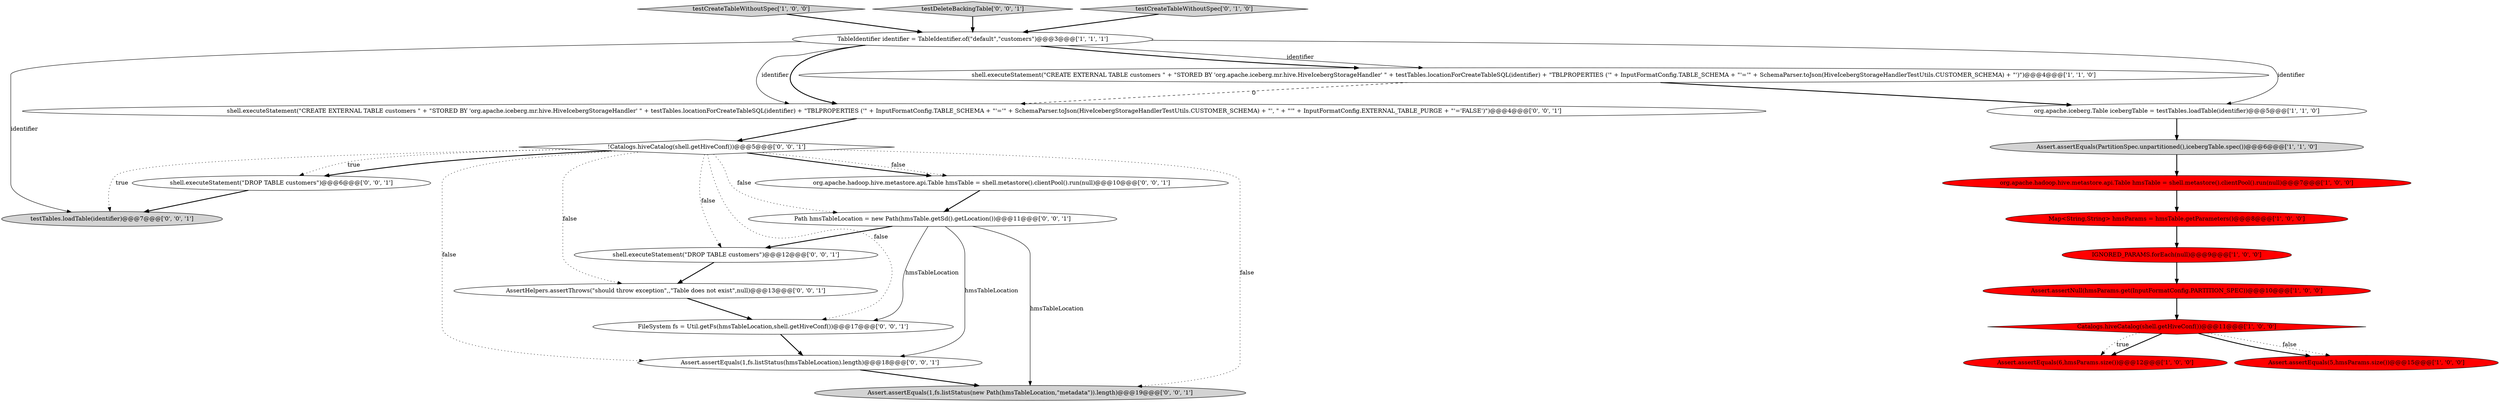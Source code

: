 digraph {
15 [style = filled, label = "testTables.loadTable(identifier)@@@7@@@['0', '0', '1']", fillcolor = lightgray, shape = ellipse image = "AAA0AAABBB3BBB"];
24 [style = filled, label = "!Catalogs.hiveCatalog(shell.getHiveConf())@@@5@@@['0', '0', '1']", fillcolor = white, shape = diamond image = "AAA0AAABBB3BBB"];
13 [style = filled, label = "shell.executeStatement(\"CREATE EXTERNAL TABLE customers \" + \"STORED BY 'org.apache.iceberg.mr.hive.HiveIcebergStorageHandler' \" + testTables.locationForCreateTableSQL(identifier) + \"TBLPROPERTIES ('\" + InputFormatConfig.TABLE_SCHEMA + \"'='\" + SchemaParser.toJson(HiveIcebergStorageHandlerTestUtils.CUSTOMER_SCHEMA) + \"', \" + \"'\" + InputFormatConfig.EXTERNAL_TABLE_PURGE + \"'='FALSE')\")@@@4@@@['0', '0', '1']", fillcolor = white, shape = ellipse image = "AAA0AAABBB3BBB"];
16 [style = filled, label = "org.apache.hadoop.hive.metastore.api.Table hmsTable = shell.metastore().clientPool().run(null)@@@10@@@['0', '0', '1']", fillcolor = white, shape = ellipse image = "AAA0AAABBB3BBB"];
2 [style = filled, label = "org.apache.hadoop.hive.metastore.api.Table hmsTable = shell.metastore().clientPool().run(null)@@@7@@@['1', '0', '0']", fillcolor = red, shape = ellipse image = "AAA1AAABBB1BBB"];
8 [style = filled, label = "Catalogs.hiveCatalog(shell.getHiveConf())@@@11@@@['1', '0', '0']", fillcolor = red, shape = diamond image = "AAA1AAABBB1BBB"];
10 [style = filled, label = "org.apache.iceberg.Table icebergTable = testTables.loadTable(identifier)@@@5@@@['1', '1', '0']", fillcolor = white, shape = ellipse image = "AAA0AAABBB1BBB"];
0 [style = filled, label = "Assert.assertNull(hmsParams.get(InputFormatConfig.PARTITION_SPEC))@@@10@@@['1', '0', '0']", fillcolor = red, shape = ellipse image = "AAA1AAABBB1BBB"];
21 [style = filled, label = "Assert.assertEquals(1,fs.listStatus(hmsTableLocation).length)@@@18@@@['0', '0', '1']", fillcolor = white, shape = ellipse image = "AAA0AAABBB3BBB"];
1 [style = filled, label = "shell.executeStatement(\"CREATE EXTERNAL TABLE customers \" + \"STORED BY 'org.apache.iceberg.mr.hive.HiveIcebergStorageHandler' \" + testTables.locationForCreateTableSQL(identifier) + \"TBLPROPERTIES ('\" + InputFormatConfig.TABLE_SCHEMA + \"'='\" + SchemaParser.toJson(HiveIcebergStorageHandlerTestUtils.CUSTOMER_SCHEMA) + \"')\")@@@4@@@['1', '1', '0']", fillcolor = white, shape = ellipse image = "AAA0AAABBB1BBB"];
23 [style = filled, label = "shell.executeStatement(\"DROP TABLE customers\")@@@6@@@['0', '0', '1']", fillcolor = white, shape = ellipse image = "AAA0AAABBB3BBB"];
11 [style = filled, label = "Map<String,String> hmsParams = hmsTable.getParameters()@@@8@@@['1', '0', '0']", fillcolor = red, shape = ellipse image = "AAA1AAABBB1BBB"];
22 [style = filled, label = "AssertHelpers.assertThrows(\"should throw exception\",,\"Table does not exist\",null)@@@13@@@['0', '0', '1']", fillcolor = white, shape = ellipse image = "AAA0AAABBB3BBB"];
9 [style = filled, label = "Assert.assertEquals(6,hmsParams.size())@@@12@@@['1', '0', '0']", fillcolor = red, shape = ellipse image = "AAA1AAABBB1BBB"];
19 [style = filled, label = "Path hmsTableLocation = new Path(hmsTable.getSd().getLocation())@@@11@@@['0', '0', '1']", fillcolor = white, shape = ellipse image = "AAA0AAABBB3BBB"];
20 [style = filled, label = "FileSystem fs = Util.getFs(hmsTableLocation,shell.getHiveConf())@@@17@@@['0', '0', '1']", fillcolor = white, shape = ellipse image = "AAA0AAABBB3BBB"];
5 [style = filled, label = "Assert.assertEquals(PartitionSpec.unpartitioned(),icebergTable.spec())@@@6@@@['1', '1', '0']", fillcolor = lightgray, shape = ellipse image = "AAA0AAABBB1BBB"];
3 [style = filled, label = "testCreateTableWithoutSpec['1', '0', '0']", fillcolor = lightgray, shape = diamond image = "AAA0AAABBB1BBB"];
18 [style = filled, label = "shell.executeStatement(\"DROP TABLE customers\")@@@12@@@['0', '0', '1']", fillcolor = white, shape = ellipse image = "AAA0AAABBB3BBB"];
14 [style = filled, label = "testDeleteBackingTable['0', '0', '1']", fillcolor = lightgray, shape = diamond image = "AAA0AAABBB3BBB"];
17 [style = filled, label = "Assert.assertEquals(1,fs.listStatus(new Path(hmsTableLocation,\"metadata\")).length)@@@19@@@['0', '0', '1']", fillcolor = lightgray, shape = ellipse image = "AAA0AAABBB3BBB"];
12 [style = filled, label = "testCreateTableWithoutSpec['0', '1', '0']", fillcolor = lightgray, shape = diamond image = "AAA0AAABBB2BBB"];
4 [style = filled, label = "TableIdentifier identifier = TableIdentifier.of(\"default\",\"customers\")@@@3@@@['1', '1', '1']", fillcolor = white, shape = ellipse image = "AAA0AAABBB1BBB"];
6 [style = filled, label = "IGNORED_PARAMS.forEach(null)@@@9@@@['1', '0', '0']", fillcolor = red, shape = ellipse image = "AAA1AAABBB1BBB"];
7 [style = filled, label = "Assert.assertEquals(5,hmsParams.size())@@@15@@@['1', '0', '0']", fillcolor = red, shape = ellipse image = "AAA1AAABBB1BBB"];
19->17 [style = solid, label="hmsTableLocation"];
8->7 [style = dotted, label="false"];
4->10 [style = solid, label="identifier"];
19->18 [style = bold, label=""];
4->1 [style = solid, label="identifier"];
13->24 [style = bold, label=""];
24->18 [style = dotted, label="false"];
24->17 [style = dotted, label="false"];
11->6 [style = bold, label=""];
4->13 [style = bold, label=""];
23->15 [style = bold, label=""];
6->0 [style = bold, label=""];
16->19 [style = bold, label=""];
3->4 [style = bold, label=""];
24->20 [style = dotted, label="false"];
4->13 [style = solid, label="identifier"];
8->7 [style = bold, label=""];
20->21 [style = bold, label=""];
1->13 [style = dashed, label="0"];
24->16 [style = bold, label=""];
5->2 [style = bold, label=""];
18->22 [style = bold, label=""];
4->15 [style = solid, label="identifier"];
10->5 [style = bold, label=""];
24->23 [style = dotted, label="true"];
12->4 [style = bold, label=""];
22->20 [style = bold, label=""];
19->21 [style = solid, label="hmsTableLocation"];
24->15 [style = dotted, label="true"];
0->8 [style = bold, label=""];
8->9 [style = bold, label=""];
24->22 [style = dotted, label="false"];
24->19 [style = dotted, label="false"];
4->1 [style = bold, label=""];
8->9 [style = dotted, label="true"];
24->16 [style = dotted, label="false"];
1->10 [style = bold, label=""];
21->17 [style = bold, label=""];
19->20 [style = solid, label="hmsTableLocation"];
2->11 [style = bold, label=""];
24->21 [style = dotted, label="false"];
14->4 [style = bold, label=""];
24->23 [style = bold, label=""];
}
